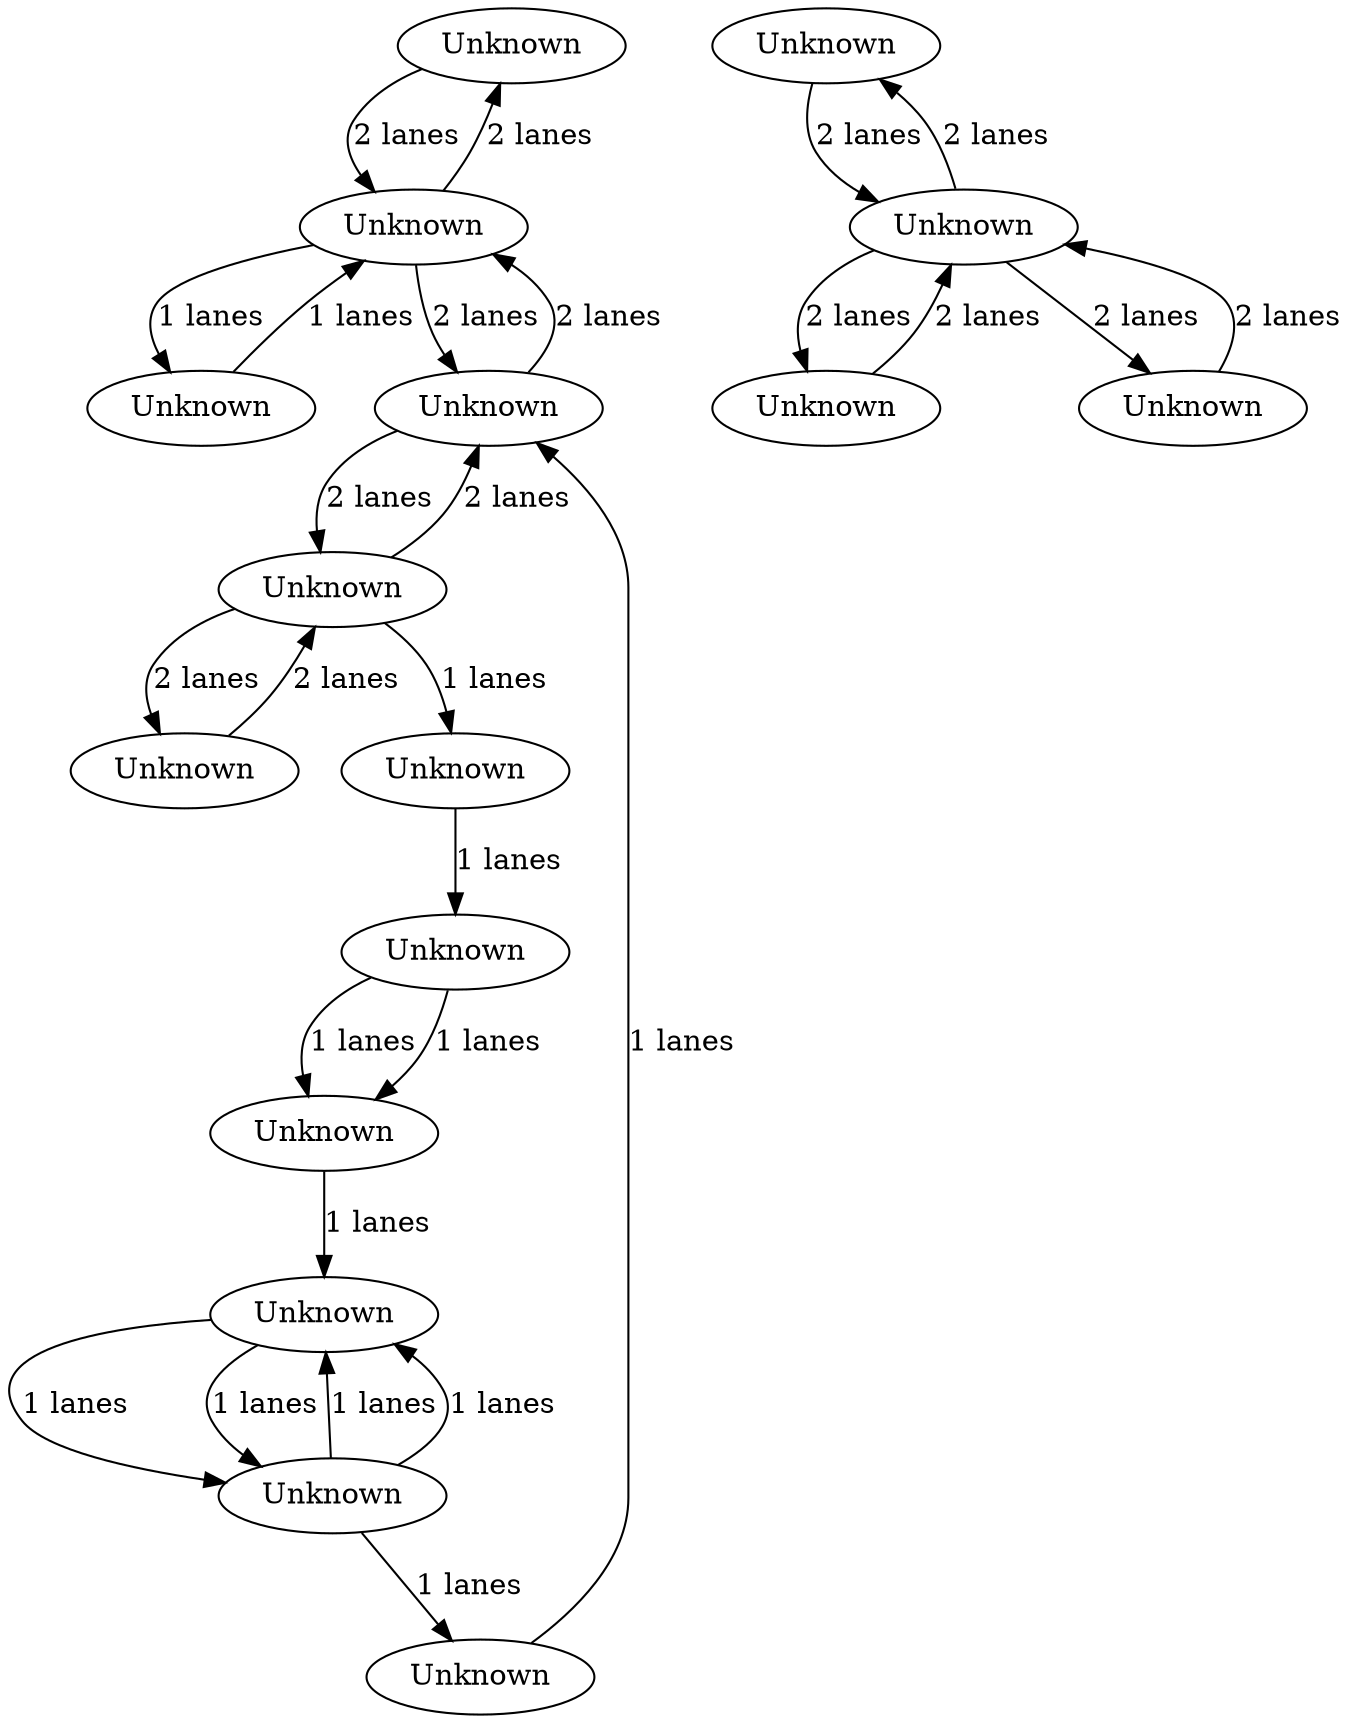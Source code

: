 digraph {
    0 [ label = "Unknown" ]
    1 [ label = "Unknown" ]
    2 [ label = "Unknown" ]
    3 [ label = "Unknown" ]
    4 [ label = "Unknown" ]
    5 [ label = "Unknown" ]
    6 [ label = "Unknown" ]
    7 [ label = "Unknown" ]
    8 [ label = "Unknown" ]
    9 [ label = "Unknown" ]
    10 [ label = "Unknown" ]
    11 [ label = "Unknown" ]
    12 [ label = "Unknown" ]
    13 [ label = "Unknown" ]
    14 [ label = "Unknown" ]
    15 [ label = "Unknown" ]
    5 -> 3 [ label = "2 lanes" ]
    3 -> 5 [ label = "2 lanes" ]
    2 -> 3 [ label = "2 lanes" ]
    3 -> 2 [ label = "2 lanes" ]
    3 -> 4 [ label = "2 lanes" ]
    4 -> 3 [ label = "2 lanes" ]
    1 -> 15 [ label = "2 lanes" ]
    15 -> 1 [ label = "2 lanes" ]
    6 -> 0 [ label = "2 lanes" ]
    0 -> 6 [ label = "2 lanes" ]
    8 -> 6 [ label = "2 lanes" ]
    6 -> 8 [ label = "2 lanes" ]
    15 -> 8 [ label = "2 lanes" ]
    8 -> 15 [ label = "2 lanes" ]
    7 -> 6 [ label = "1 lanes" ]
    6 -> 7 [ label = "1 lanes" ]
    15 -> 14 [ label = "1 lanes" ]
    9 -> 8 [ label = "1 lanes" ]
    10 -> 13 [ label = "1 lanes" ]
    13 -> 10 [ label = "1 lanes" ]
    13 -> 9 [ label = "1 lanes" ]
    10 -> 13 [ label = "1 lanes" ]
    13 -> 10 [ label = "1 lanes" ]
    12 -> 11 [ label = "1 lanes" ]
    11 -> 10 [ label = "1 lanes" ]
    12 -> 11 [ label = "1 lanes" ]
    14 -> 12 [ label = "1 lanes" ]
}
